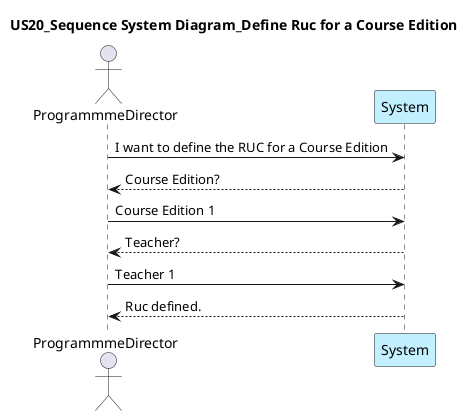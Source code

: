 @startuml

title: US20_Sequence System Diagram_Define Ruc for a Course Edition

actor ProgrammmeDirector as PD
participant System #application

PD -> System #application: I want to define the RUC for a Course Edition

PD <-- System : Course Edition?
PD -> System  #application: Course Edition 1

PD <-- System : Teacher?
PD -> System: Teacher 1

System --> PD : Ruc defined.



@enduml
